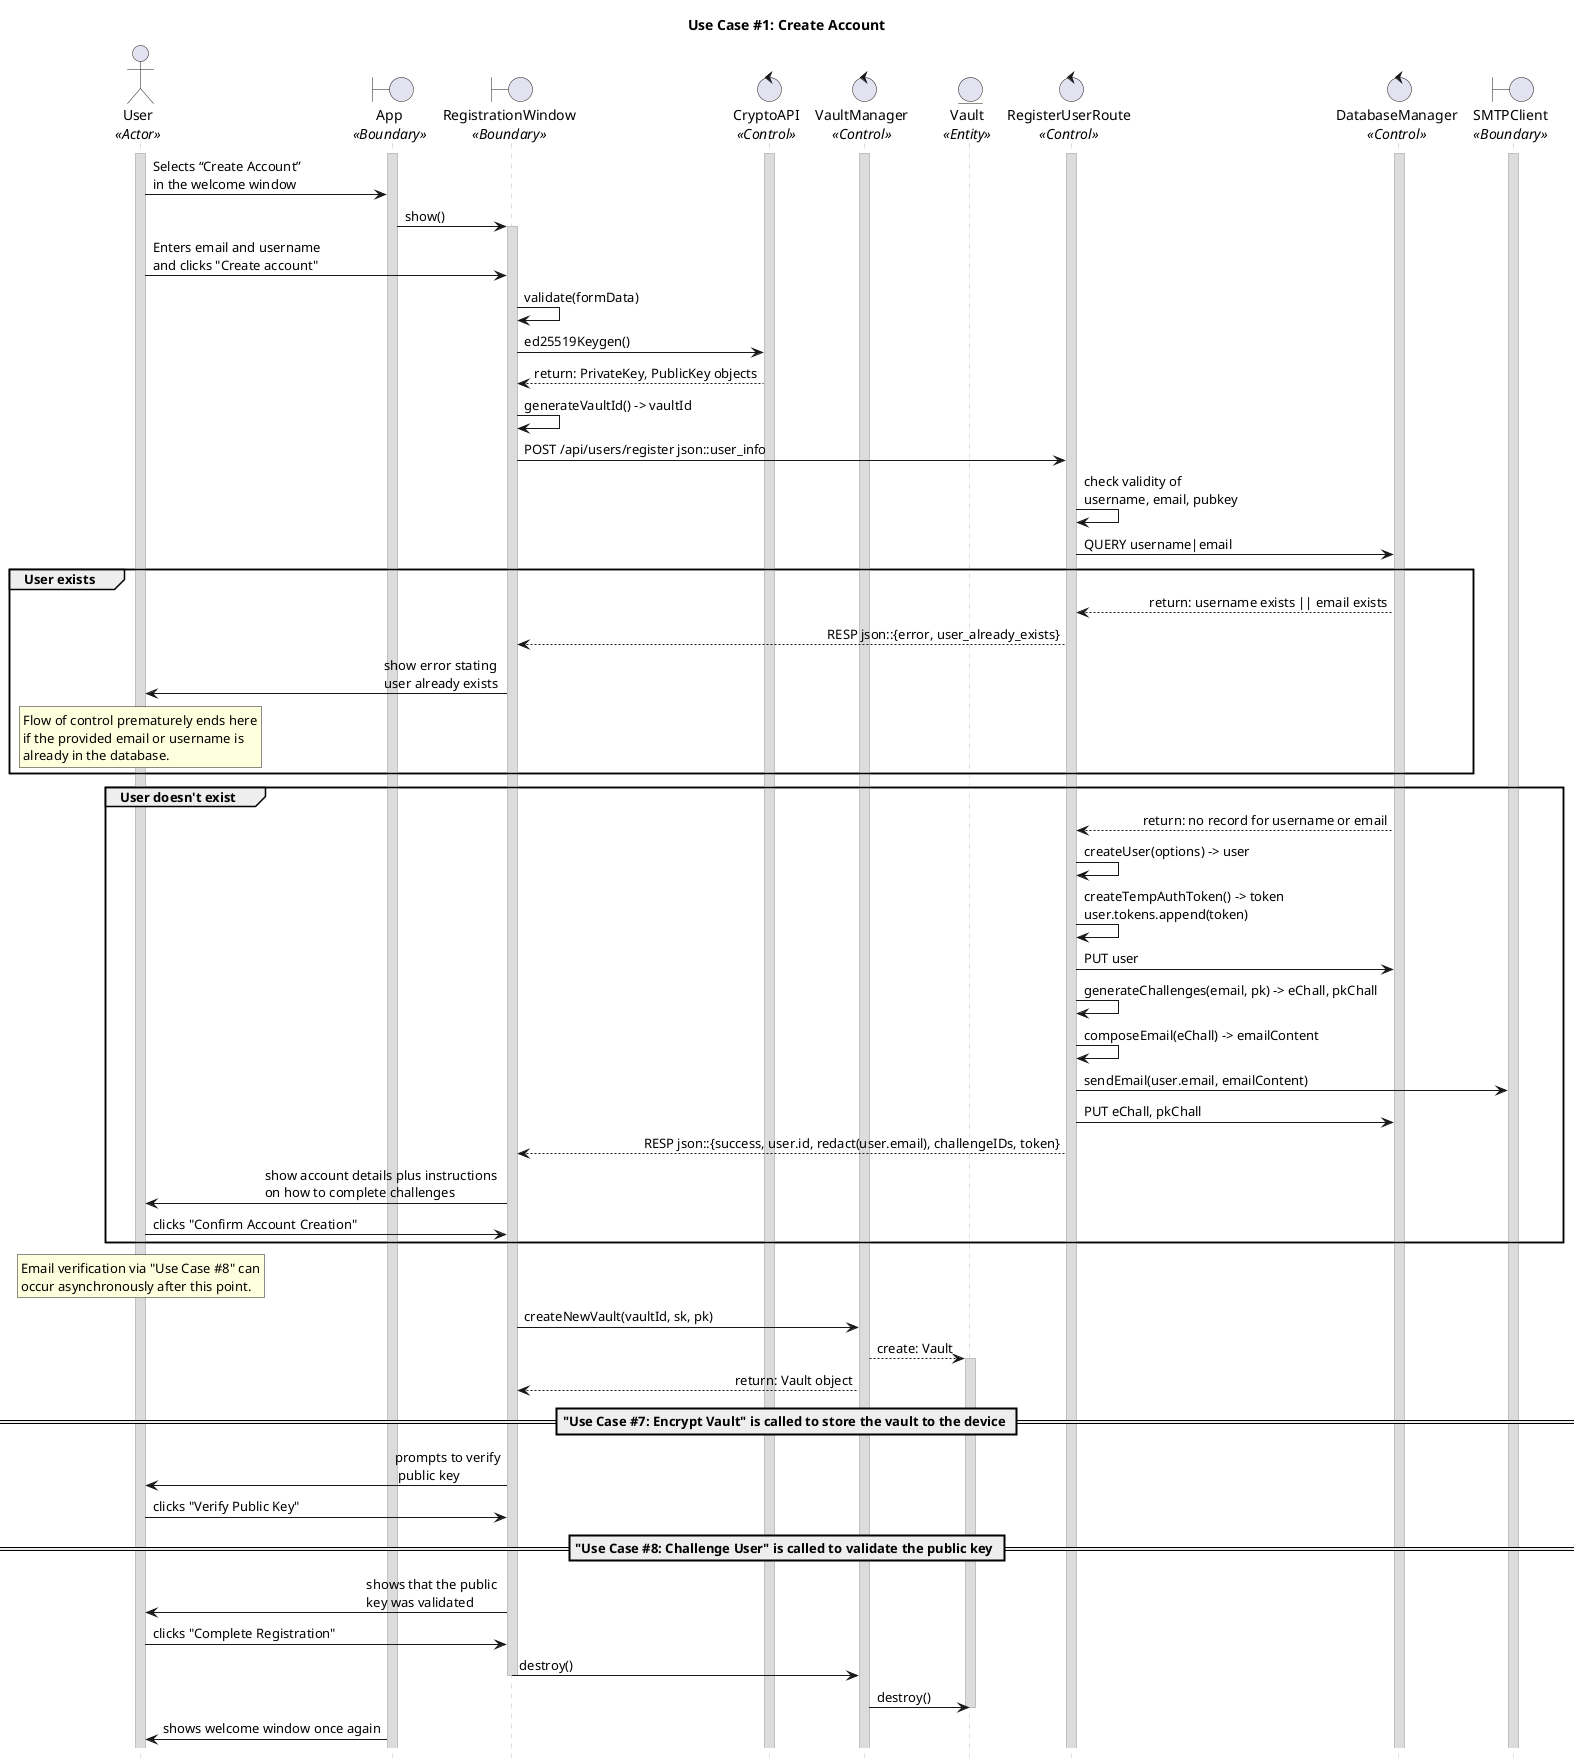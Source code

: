 @startuml uc01
title "Use Case #1: Create Account"


'Styling goes here
hide footbox
skinparam stereotypePosition bottom
skinparam sequenceMessageAlign direction
skinparam sequence {
	LifeLineBorderColor #Silver
	LifeLineBackgroundColor #Gainsboro
}

'Setup the objects involved here
actor User as u <<Actor>>
boundary App as a <<Boundary>>
boundary RegistrationWindow as rw <<Boundary>>
control CryptoAPI as ca <<Control>>
control VaultManager as vm <<Control>>
entity Vault as v <<Entity>>
control RegisterUserRoute as rur <<Control>>
control DatabaseManager as db <<Control>>
boundary SMTPClient as sc <<Boundary>>

'Setup persistent objects here
activate u 
activate a
activate ca
activate vm
activate rur
activate db
activate sc

'--- FLOW OF CONTROL STARTS HERE ---
'User selects “Create Account” on the front page.
u -> a: Selects “Create Account” \nin the welcome window

'System shows a form to create the account.
a -> rw: show()
activate rw

'User enters email address, username. User clicks “Create Account” button.
u -> rw: Enters email and username \nand clicks "Create account"
rw -> rw: validate(formData)

'User’s device generates a UUID for the user and vault, timestamp, crypto key pair, and an identifier for the vault.
rw -> ca: ed25519Keygen()
ca --> rw: return: PrivateKey, PublicKey objects
rw -> rw: generateVaultId() -> vaultId

'User’s device sends the UUID of the user, timestamp, and generated public key to the server. The private key stays on the device for security reasons (CRITICAL).
rw -> rur: POST /api/users/register json::user_info

'Server checks if the account already exists
rur -> rur: check validity of \nusername, email, pubkey
rur -> db: QUERY username|email

group User exists
	db --> rur: return: username exists || email exists
	rur --> rw: RESP json::{error, user_already_exists}
	rw -> u: show error stating \nuser already exists
	rnote over u
	Flow of control prematurely ends here
	if the provided email or username is
	already in the database.
	endrnote
end

group User doesn't exist
	'Server creates the user and issues a temporary access token
	db --> rur: return: no record for username or email
	rur -> rur: createUser(options) -> user
	rur -> rur: createTempAuthToken() -> token \nuser.tokens.append(token)
	rur -> db: PUT user
	rur -> rur: generateChallenges(email, pk) -> eChall, pkChall

	'Server sends an email to the user to confirm creation of the account.
	rur -> rur: composeEmail(eChall) -> emailContent
	rur -> sc: sendEmail(user.email, emailContent)
	rur -> db: PUT eChall, pkChall

	'Server sends the response back and it's confirmed.
	rur --> rw: RESP json::{success, user.id, redact(user.email), challengeIDs, token}
	rw -> u: show account details plus instructions \non how to complete challenges
	u -> rw: clicks "Confirm Account Creation"
end

rnote over u
Email verification via "Use Case #8" can
occur asynchronously after this point.
endrnote

'User’s device creates a vault with the details provided by the user and the data that was generated.
rw -> vm: createNewVault(vaultId, sk, pk)
vm --> v: create: Vault
activate v
vm --> rw: return: Vault object

== "Use Case #7: Encrypt Vault" is called to store the vault to the device ==

'User begins the challenge process
rw -> u: prompts to verify\n public key
u -> rw: clicks "Verify Public Key"

== "Use Case #8: Challenge User" is called to validate the public key ==

'In-app challenges are completed
rw -> u: shows that the public \nkey was validated
u -> rw: clicks "Complete Registration"
rw -> vm: destroy()
deactivate rw
vm -> v: destroy()
deactivate v

'Cleanup
a -> u: shows welcome window once again
'--- FLOW OF CONTROL ENDS HERE   ---

@enduml

